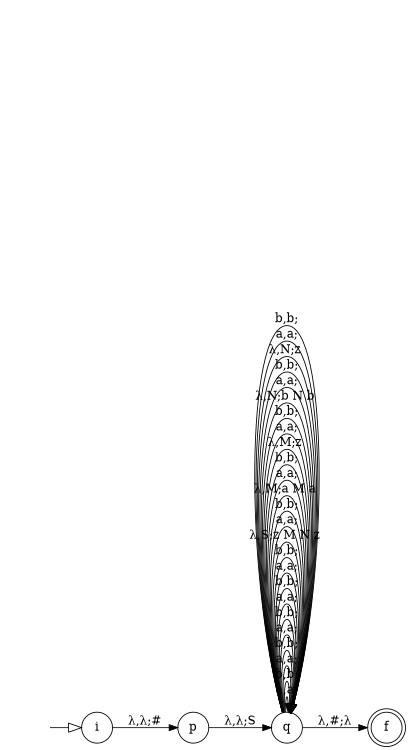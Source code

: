 digraph ATMPila {
	rankdir=LR size="8,5"
	node [shape=circle]
	i
	node [shape=circle]
	p
	node [shape=circle]
	q
	node [shape=doublecircle]
	f
	i -> p [label="λ,λ;#"]
	p -> q [label="λ,λ;S"]
	q -> q [label="a,a;"]
	q -> q [label="b,b;"]
	q -> q [label="a,a;"]
	q -> q [label="b,b;"]
	q -> q [label="a,a;"]
	q -> q [label="b,b;"]
	q -> q [label="a,a;"]
	q -> q [label="b,b;"]
	q -> q [label="a,a;"]
	q -> q [label="b,b;"]
	q -> q [label="λ,S;z M N z "]
	q -> q [label="a,a;"]
	q -> q [label="b,b;"]
	q -> q [label="λ,M;a M a "]
	q -> q [label="a,a;"]
	q -> q [label="b,b;"]
	q -> q [label="λ,M;z "]
	q -> q [label="a,a;"]
	q -> q [label="b,b;"]
	q -> q [label="λ,N;b N b "]
	q -> q [label="a,a;"]
	q -> q [label="b,b;"]
	q -> q [label="λ,N;z "]
	q -> q [label="a,a;"]
	q -> q [label="b,b;"]
	q -> f [label="λ,#;λ"]
	node [shape=none]
	edge [arrowhead=empty arrowsize=1.5]
	"" -> i
}
